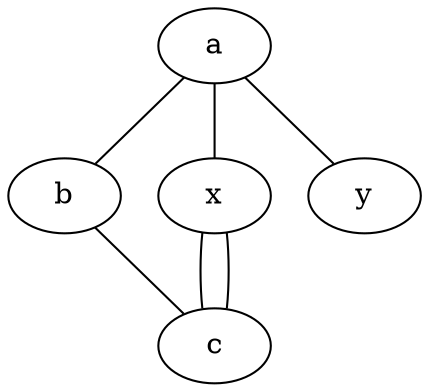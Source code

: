 graph test2 {
       a -- b -- c;
       a -- {x y};
       x -- c [w=10.0];
       x -- c [w=10.0];
}

